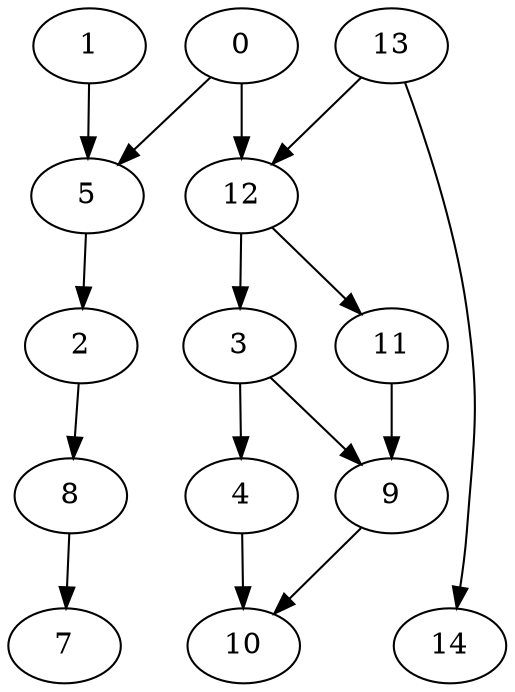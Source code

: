 digraph G {
    0;
    5;
    12;
    2;
    3;
    11;
    8;
    4;
    9;
    1;
    7;
    10;
    13;
    14;
    0 -> 5 [weight=0];
    0 -> 12 [weight=1];
    5 -> 2 [weight=0];
    12 -> 3 [weight=0];
    12 -> 11 [weight=0];
    2 -> 8 [weight=0];
    3 -> 4 [weight=0];
    3 -> 9 [weight=0];
    11 -> 9 [weight=0];
    8 -> 7 [weight=0];
    4 -> 10 [weight=0];
    9 -> 10 [weight=0];
    1 -> 5 [weight=0];
    13 -> 12 [weight=0];
    13 -> 14 [weight=0];
}
